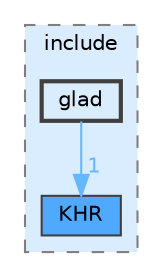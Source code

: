 digraph "Common/Libs/glad/include/glad"
{
 // LATEX_PDF_SIZE
  bgcolor="transparent";
  edge [fontname=Helvetica,fontsize=10,labelfontname=Helvetica,labelfontsize=10];
  node [fontname=Helvetica,fontsize=10,shape=box,height=0.2,width=0.4];
  compound=true
  subgraph clusterdir_f555a06836ba5241376c3b748c2ab993 {
    graph [ bgcolor="#daedff", pencolor="grey50", label="include", fontname=Helvetica,fontsize=10 style="filled,dashed", URL="dir_f555a06836ba5241376c3b748c2ab993.html",tooltip=""]
  dir_f6ad8a92a1d3b5a6c33e227384825044 [label="KHR", fillcolor="#4ea9ff", color="grey25", style="filled", URL="dir_f6ad8a92a1d3b5a6c33e227384825044.html",tooltip=""];
  dir_1e275f791828ce16c278244a6f373f31 [label="glad", fillcolor="#daedff", color="grey25", style="filled,bold", URL="dir_1e275f791828ce16c278244a6f373f31.html",tooltip=""];
  }
  dir_1e275f791828ce16c278244a6f373f31->dir_f6ad8a92a1d3b5a6c33e227384825044 [headlabel="1", labeldistance=1.5 headhref="dir_000005_000008.html" href="dir_000005_000008.html" color="steelblue1" fontcolor="steelblue1"];
}
